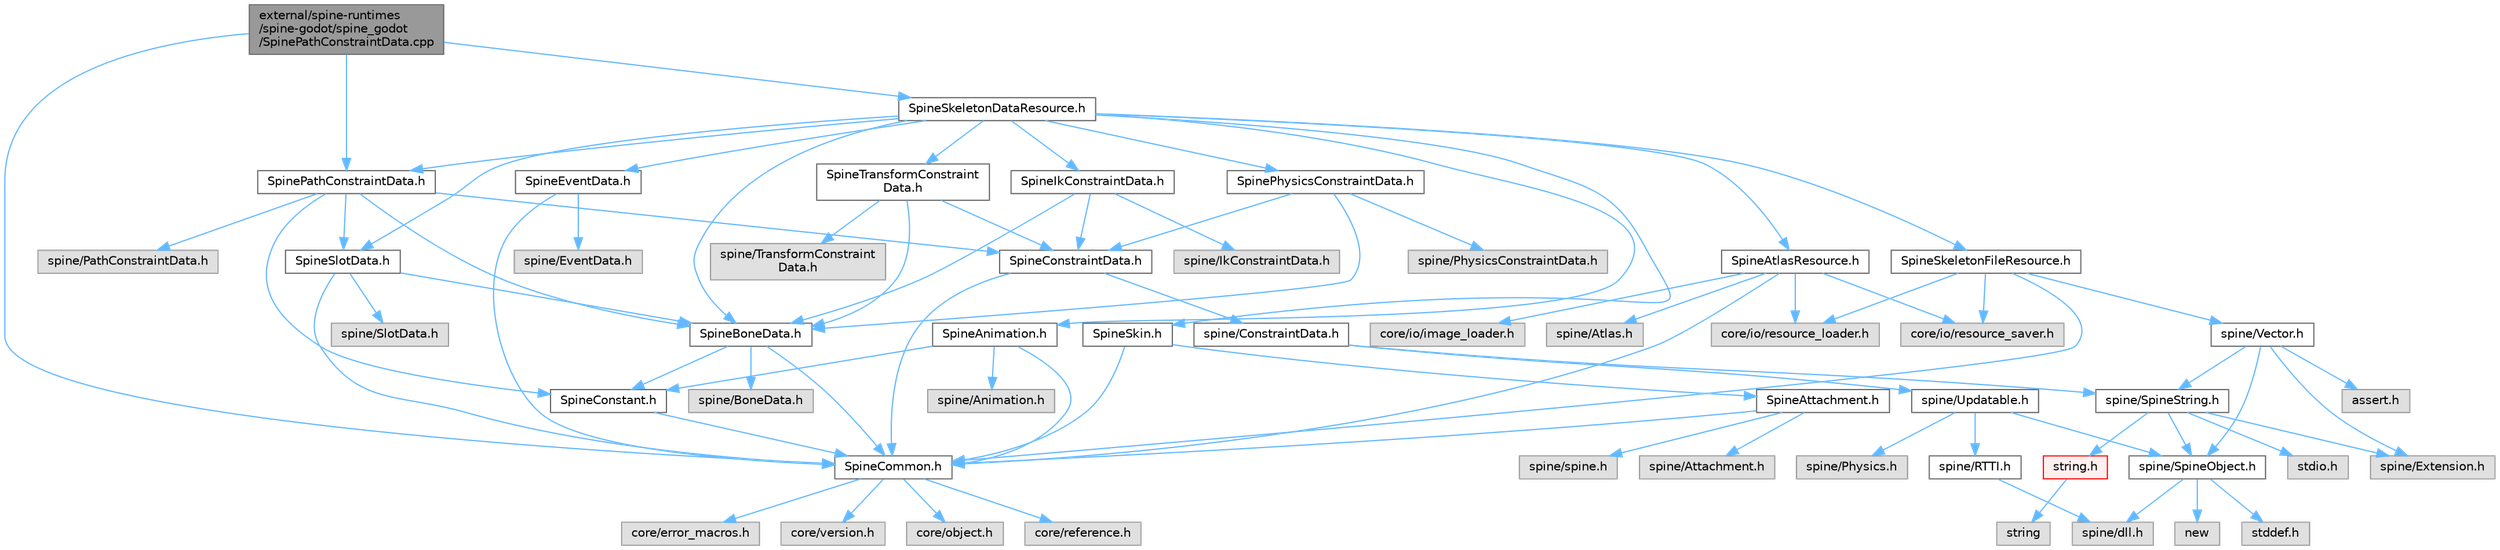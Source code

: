 digraph "external/spine-runtimes/spine-godot/spine_godot/SpinePathConstraintData.cpp"
{
 // LATEX_PDF_SIZE
  bgcolor="transparent";
  edge [fontname=Helvetica,fontsize=10,labelfontname=Helvetica,labelfontsize=10];
  node [fontname=Helvetica,fontsize=10,shape=box,height=0.2,width=0.4];
  Node1 [id="Node000001",label="external/spine-runtimes\l/spine-godot/spine_godot\l/SpinePathConstraintData.cpp",height=0.2,width=0.4,color="gray40", fillcolor="grey60", style="filled", fontcolor="black",tooltip=" "];
  Node1 -> Node2 [id="edge1_Node000001_Node000002",color="steelblue1",style="solid",tooltip=" "];
  Node2 [id="Node000002",label="SpinePathConstraintData.h",height=0.2,width=0.4,color="grey40", fillcolor="white", style="filled",URL="$_spine_path_constraint_data_8h.html",tooltip=" "];
  Node2 -> Node3 [id="edge2_Node000002_Node000003",color="steelblue1",style="solid",tooltip=" "];
  Node3 [id="Node000003",label="SpineConstraintData.h",height=0.2,width=0.4,color="grey40", fillcolor="white", style="filled",URL="$_spine_constraint_data_8h.html",tooltip=" "];
  Node3 -> Node4 [id="edge3_Node000003_Node000004",color="steelblue1",style="solid",tooltip=" "];
  Node4 [id="Node000004",label="SpineCommon.h",height=0.2,width=0.4,color="grey40", fillcolor="white", style="filled",URL="$_spine_common_8h.html",tooltip=" "];
  Node4 -> Node5 [id="edge4_Node000004_Node000005",color="steelblue1",style="solid",tooltip=" "];
  Node5 [id="Node000005",label="core/version.h",height=0.2,width=0.4,color="grey60", fillcolor="#E0E0E0", style="filled",tooltip=" "];
  Node4 -> Node6 [id="edge5_Node000004_Node000006",color="steelblue1",style="solid",tooltip=" "];
  Node6 [id="Node000006",label="core/object.h",height=0.2,width=0.4,color="grey60", fillcolor="#E0E0E0", style="filled",tooltip=" "];
  Node4 -> Node7 [id="edge6_Node000004_Node000007",color="steelblue1",style="solid",tooltip=" "];
  Node7 [id="Node000007",label="core/reference.h",height=0.2,width=0.4,color="grey60", fillcolor="#E0E0E0", style="filled",tooltip=" "];
  Node4 -> Node8 [id="edge7_Node000004_Node000008",color="steelblue1",style="solid",tooltip=" "];
  Node8 [id="Node000008",label="core/error_macros.h",height=0.2,width=0.4,color="grey60", fillcolor="#E0E0E0", style="filled",tooltip=" "];
  Node3 -> Node9 [id="edge8_Node000003_Node000009",color="steelblue1",style="solid",tooltip=" "];
  Node9 [id="Node000009",label="spine/ConstraintData.h",height=0.2,width=0.4,color="grey40", fillcolor="white", style="filled",URL="$_constraint_data_8h.html",tooltip=" "];
  Node9 -> Node10 [id="edge9_Node000009_Node000010",color="steelblue1",style="solid",tooltip=" "];
  Node10 [id="Node000010",label="spine/Updatable.h",height=0.2,width=0.4,color="grey40", fillcolor="white", style="filled",URL="$_updatable_8h.html",tooltip=" "];
  Node10 -> Node11 [id="edge10_Node000010_Node000011",color="steelblue1",style="solid",tooltip=" "];
  Node11 [id="Node000011",label="spine/RTTI.h",height=0.2,width=0.4,color="grey40", fillcolor="white", style="filled",URL="$_r_t_t_i_8h.html",tooltip=" "];
  Node11 -> Node12 [id="edge11_Node000011_Node000012",color="steelblue1",style="solid",tooltip=" "];
  Node12 [id="Node000012",label="spine/dll.h",height=0.2,width=0.4,color="grey60", fillcolor="#E0E0E0", style="filled",tooltip=" "];
  Node10 -> Node13 [id="edge12_Node000010_Node000013",color="steelblue1",style="solid",tooltip=" "];
  Node13 [id="Node000013",label="spine/SpineObject.h",height=0.2,width=0.4,color="grey40", fillcolor="white", style="filled",URL="$_spine_object_8h.html",tooltip=" "];
  Node13 -> Node14 [id="edge13_Node000013_Node000014",color="steelblue1",style="solid",tooltip=" "];
  Node14 [id="Node000014",label="new",height=0.2,width=0.4,color="grey60", fillcolor="#E0E0E0", style="filled",tooltip=" "];
  Node13 -> Node15 [id="edge14_Node000013_Node000015",color="steelblue1",style="solid",tooltip=" "];
  Node15 [id="Node000015",label="stddef.h",height=0.2,width=0.4,color="grey60", fillcolor="#E0E0E0", style="filled",tooltip=" "];
  Node13 -> Node12 [id="edge15_Node000013_Node000012",color="steelblue1",style="solid",tooltip=" "];
  Node10 -> Node16 [id="edge16_Node000010_Node000016",color="steelblue1",style="solid",tooltip=" "];
  Node16 [id="Node000016",label="spine/Physics.h",height=0.2,width=0.4,color="grey60", fillcolor="#E0E0E0", style="filled",tooltip=" "];
  Node9 -> Node17 [id="edge17_Node000009_Node000017",color="steelblue1",style="solid",tooltip=" "];
  Node17 [id="Node000017",label="spine/SpineString.h",height=0.2,width=0.4,color="grey40", fillcolor="white", style="filled",URL="$_spine_string_8h.html",tooltip=" "];
  Node17 -> Node13 [id="edge18_Node000017_Node000013",color="steelblue1",style="solid",tooltip=" "];
  Node17 -> Node18 [id="edge19_Node000017_Node000018",color="steelblue1",style="solid",tooltip=" "];
  Node18 [id="Node000018",label="spine/Extension.h",height=0.2,width=0.4,color="grey60", fillcolor="#E0E0E0", style="filled",tooltip=" "];
  Node17 -> Node19 [id="edge20_Node000017_Node000019",color="steelblue1",style="solid",tooltip=" "];
  Node19 [id="Node000019",label="string.h",height=0.2,width=0.4,color="red", fillcolor="#FFF0F0", style="filled",URL="$string_8h.html",tooltip=" "];
  Node19 -> Node20 [id="edge21_Node000019_Node000020",color="steelblue1",style="solid",tooltip=" "];
  Node20 [id="Node000020",label="string",height=0.2,width=0.4,color="grey60", fillcolor="#E0E0E0", style="filled",tooltip=" "];
  Node17 -> Node166 [id="edge22_Node000017_Node000166",color="steelblue1",style="solid",tooltip=" "];
  Node166 [id="Node000166",label="stdio.h",height=0.2,width=0.4,color="grey60", fillcolor="#E0E0E0", style="filled",tooltip=" "];
  Node2 -> Node167 [id="edge23_Node000002_Node000167",color="steelblue1",style="solid",tooltip=" "];
  Node167 [id="Node000167",label="SpineConstant.h",height=0.2,width=0.4,color="grey40", fillcolor="white", style="filled",URL="$_spine_constant_8h.html",tooltip=" "];
  Node167 -> Node4 [id="edge24_Node000167_Node000004",color="steelblue1",style="solid",tooltip=" "];
  Node2 -> Node168 [id="edge25_Node000002_Node000168",color="steelblue1",style="solid",tooltip=" "];
  Node168 [id="Node000168",label="SpineBoneData.h",height=0.2,width=0.4,color="grey40", fillcolor="white", style="filled",URL="$_spine_bone_data_8h.html",tooltip=" "];
  Node168 -> Node4 [id="edge26_Node000168_Node000004",color="steelblue1",style="solid",tooltip=" "];
  Node168 -> Node167 [id="edge27_Node000168_Node000167",color="steelblue1",style="solid",tooltip=" "];
  Node168 -> Node169 [id="edge28_Node000168_Node000169",color="steelblue1",style="solid",tooltip=" "];
  Node169 [id="Node000169",label="spine/BoneData.h",height=0.2,width=0.4,color="grey60", fillcolor="#E0E0E0", style="filled",tooltip=" "];
  Node2 -> Node170 [id="edge29_Node000002_Node000170",color="steelblue1",style="solid",tooltip=" "];
  Node170 [id="Node000170",label="SpineSlotData.h",height=0.2,width=0.4,color="grey40", fillcolor="white", style="filled",URL="$_spine_slot_data_8h.html",tooltip=" "];
  Node170 -> Node4 [id="edge30_Node000170_Node000004",color="steelblue1",style="solid",tooltip=" "];
  Node170 -> Node168 [id="edge31_Node000170_Node000168",color="steelblue1",style="solid",tooltip=" "];
  Node170 -> Node171 [id="edge32_Node000170_Node000171",color="steelblue1",style="solid",tooltip=" "];
  Node171 [id="Node000171",label="spine/SlotData.h",height=0.2,width=0.4,color="grey60", fillcolor="#E0E0E0", style="filled",tooltip=" "];
  Node2 -> Node172 [id="edge33_Node000002_Node000172",color="steelblue1",style="solid",tooltip=" "];
  Node172 [id="Node000172",label="spine/PathConstraintData.h",height=0.2,width=0.4,color="grey60", fillcolor="#E0E0E0", style="filled",tooltip=" "];
  Node1 -> Node4 [id="edge34_Node000001_Node000004",color="steelblue1",style="solid",tooltip=" "];
  Node1 -> Node173 [id="edge35_Node000001_Node000173",color="steelblue1",style="solid",tooltip=" "];
  Node173 [id="Node000173",label="SpineSkeletonDataResource.h",height=0.2,width=0.4,color="grey40", fillcolor="white", style="filled",URL="$_spine_skeleton_data_resource_8h.html",tooltip=" "];
  Node173 -> Node174 [id="edge36_Node000173_Node000174",color="steelblue1",style="solid",tooltip=" "];
  Node174 [id="Node000174",label="SpineAnimation.h",height=0.2,width=0.4,color="grey40", fillcolor="white", style="filled",URL="$_spine_animation_8h.html",tooltip=" "];
  Node174 -> Node4 [id="edge37_Node000174_Node000004",color="steelblue1",style="solid",tooltip=" "];
  Node174 -> Node167 [id="edge38_Node000174_Node000167",color="steelblue1",style="solid",tooltip=" "];
  Node174 -> Node175 [id="edge39_Node000174_Node000175",color="steelblue1",style="solid",tooltip=" "];
  Node175 [id="Node000175",label="spine/Animation.h",height=0.2,width=0.4,color="grey60", fillcolor="#E0E0E0", style="filled",tooltip=" "];
  Node173 -> Node176 [id="edge40_Node000173_Node000176",color="steelblue1",style="solid",tooltip=" "];
  Node176 [id="Node000176",label="SpineAtlasResource.h",height=0.2,width=0.4,color="grey40", fillcolor="white", style="filled",URL="$_spine_atlas_resource_8h.html",tooltip=" "];
  Node176 -> Node4 [id="edge41_Node000176_Node000004",color="steelblue1",style="solid",tooltip=" "];
  Node176 -> Node177 [id="edge42_Node000176_Node000177",color="steelblue1",style="solid",tooltip=" "];
  Node177 [id="Node000177",label="core/io/resource_loader.h",height=0.2,width=0.4,color="grey60", fillcolor="#E0E0E0", style="filled",tooltip=" "];
  Node176 -> Node178 [id="edge43_Node000176_Node000178",color="steelblue1",style="solid",tooltip=" "];
  Node178 [id="Node000178",label="core/io/resource_saver.h",height=0.2,width=0.4,color="grey60", fillcolor="#E0E0E0", style="filled",tooltip=" "];
  Node176 -> Node179 [id="edge44_Node000176_Node000179",color="steelblue1",style="solid",tooltip=" "];
  Node179 [id="Node000179",label="core/io/image_loader.h",height=0.2,width=0.4,color="grey60", fillcolor="#E0E0E0", style="filled",tooltip=" "];
  Node176 -> Node180 [id="edge45_Node000176_Node000180",color="steelblue1",style="solid",tooltip=" "];
  Node180 [id="Node000180",label="spine/Atlas.h",height=0.2,width=0.4,color="grey60", fillcolor="#E0E0E0", style="filled",tooltip=" "];
  Node173 -> Node168 [id="edge46_Node000173_Node000168",color="steelblue1",style="solid",tooltip=" "];
  Node173 -> Node181 [id="edge47_Node000173_Node000181",color="steelblue1",style="solid",tooltip=" "];
  Node181 [id="Node000181",label="SpineEventData.h",height=0.2,width=0.4,color="grey40", fillcolor="white", style="filled",URL="$_spine_event_data_8h.html",tooltip=" "];
  Node181 -> Node4 [id="edge48_Node000181_Node000004",color="steelblue1",style="solid",tooltip=" "];
  Node181 -> Node182 [id="edge49_Node000181_Node000182",color="steelblue1",style="solid",tooltip=" "];
  Node182 [id="Node000182",label="spine/EventData.h",height=0.2,width=0.4,color="grey60", fillcolor="#E0E0E0", style="filled",tooltip=" "];
  Node173 -> Node183 [id="edge50_Node000173_Node000183",color="steelblue1",style="solid",tooltip=" "];
  Node183 [id="Node000183",label="SpineIkConstraintData.h",height=0.2,width=0.4,color="grey40", fillcolor="white", style="filled",URL="$_spine_ik_constraint_data_8h.html",tooltip=" "];
  Node183 -> Node3 [id="edge51_Node000183_Node000003",color="steelblue1",style="solid",tooltip=" "];
  Node183 -> Node168 [id="edge52_Node000183_Node000168",color="steelblue1",style="solid",tooltip=" "];
  Node183 -> Node184 [id="edge53_Node000183_Node000184",color="steelblue1",style="solid",tooltip=" "];
  Node184 [id="Node000184",label="spine/IkConstraintData.h",height=0.2,width=0.4,color="grey60", fillcolor="#E0E0E0", style="filled",tooltip=" "];
  Node173 -> Node2 [id="edge54_Node000173_Node000002",color="steelblue1",style="solid",tooltip=" "];
  Node173 -> Node185 [id="edge55_Node000173_Node000185",color="steelblue1",style="solid",tooltip=" "];
  Node185 [id="Node000185",label="SpinePhysicsConstraintData.h",height=0.2,width=0.4,color="grey40", fillcolor="white", style="filled",URL="$_spine_physics_constraint_data_8h.html",tooltip=" "];
  Node185 -> Node3 [id="edge56_Node000185_Node000003",color="steelblue1",style="solid",tooltip=" "];
  Node185 -> Node168 [id="edge57_Node000185_Node000168",color="steelblue1",style="solid",tooltip=" "];
  Node185 -> Node186 [id="edge58_Node000185_Node000186",color="steelblue1",style="solid",tooltip=" "];
  Node186 [id="Node000186",label="spine/PhysicsConstraintData.h",height=0.2,width=0.4,color="grey60", fillcolor="#E0E0E0", style="filled",tooltip=" "];
  Node173 -> Node187 [id="edge59_Node000173_Node000187",color="steelblue1",style="solid",tooltip=" "];
  Node187 [id="Node000187",label="SpineSkeletonFileResource.h",height=0.2,width=0.4,color="grey40", fillcolor="white", style="filled",URL="$_spine_skeleton_file_resource_8h.html",tooltip=" "];
  Node187 -> Node4 [id="edge60_Node000187_Node000004",color="steelblue1",style="solid",tooltip=" "];
  Node187 -> Node177 [id="edge61_Node000187_Node000177",color="steelblue1",style="solid",tooltip=" "];
  Node187 -> Node178 [id="edge62_Node000187_Node000178",color="steelblue1",style="solid",tooltip=" "];
  Node187 -> Node188 [id="edge63_Node000187_Node000188",color="steelblue1",style="solid",tooltip=" "];
  Node188 [id="Node000188",label="spine/Vector.h",height=0.2,width=0.4,color="grey40", fillcolor="white", style="filled",URL="$external_2spine-runtimes_2spine-cpp_2spine-cpp_2include_2spine_2vector_8h.html",tooltip=" "];
  Node188 -> Node18 [id="edge64_Node000188_Node000018",color="steelblue1",style="solid",tooltip=" "];
  Node188 -> Node13 [id="edge65_Node000188_Node000013",color="steelblue1",style="solid",tooltip=" "];
  Node188 -> Node17 [id="edge66_Node000188_Node000017",color="steelblue1",style="solid",tooltip=" "];
  Node188 -> Node189 [id="edge67_Node000188_Node000189",color="steelblue1",style="solid",tooltip=" "];
  Node189 [id="Node000189",label="assert.h",height=0.2,width=0.4,color="grey60", fillcolor="#E0E0E0", style="filled",tooltip=" "];
  Node173 -> Node190 [id="edge68_Node000173_Node000190",color="steelblue1",style="solid",tooltip=" "];
  Node190 [id="Node000190",label="SpineSkin.h",height=0.2,width=0.4,color="grey40", fillcolor="white", style="filled",URL="$_spine_skin_8h.html",tooltip=" "];
  Node190 -> Node4 [id="edge69_Node000190_Node000004",color="steelblue1",style="solid",tooltip=" "];
  Node190 -> Node191 [id="edge70_Node000190_Node000191",color="steelblue1",style="solid",tooltip=" "];
  Node191 [id="Node000191",label="SpineAttachment.h",height=0.2,width=0.4,color="grey40", fillcolor="white", style="filled",URL="$_spine_attachment_8h.html",tooltip=" "];
  Node191 -> Node4 [id="edge71_Node000191_Node000004",color="steelblue1",style="solid",tooltip=" "];
  Node191 -> Node192 [id="edge72_Node000191_Node000192",color="steelblue1",style="solid",tooltip=" "];
  Node192 [id="Node000192",label="spine/Attachment.h",height=0.2,width=0.4,color="grey60", fillcolor="#E0E0E0", style="filled",tooltip=" "];
  Node191 -> Node193 [id="edge73_Node000191_Node000193",color="steelblue1",style="solid",tooltip=" "];
  Node193 [id="Node000193",label="spine/spine.h",height=0.2,width=0.4,color="grey60", fillcolor="#E0E0E0", style="filled",tooltip=" "];
  Node173 -> Node170 [id="edge74_Node000173_Node000170",color="steelblue1",style="solid",tooltip=" "];
  Node173 -> Node194 [id="edge75_Node000173_Node000194",color="steelblue1",style="solid",tooltip=" "];
  Node194 [id="Node000194",label="SpineTransformConstraint\lData.h",height=0.2,width=0.4,color="grey40", fillcolor="white", style="filled",URL="$_spine_transform_constraint_data_8h.html",tooltip=" "];
  Node194 -> Node3 [id="edge76_Node000194_Node000003",color="steelblue1",style="solid",tooltip=" "];
  Node194 -> Node168 [id="edge77_Node000194_Node000168",color="steelblue1",style="solid",tooltip=" "];
  Node194 -> Node195 [id="edge78_Node000194_Node000195",color="steelblue1",style="solid",tooltip=" "];
  Node195 [id="Node000195",label="spine/TransformConstraint\lData.h",height=0.2,width=0.4,color="grey60", fillcolor="#E0E0E0", style="filled",tooltip=" "];
}

